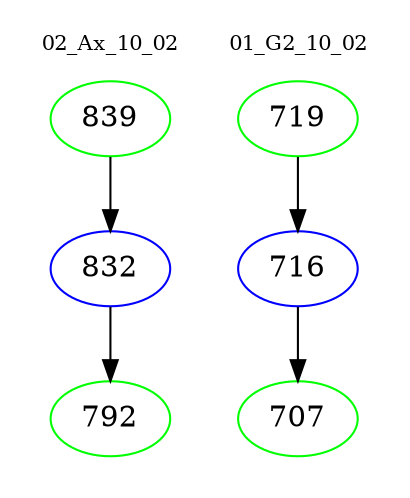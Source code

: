 digraph{
subgraph cluster_0 {
color = white
label = "02_Ax_10_02";
fontsize=10;
T0_839 [label="839", color="green"]
T0_839 -> T0_832 [color="black"]
T0_832 [label="832", color="blue"]
T0_832 -> T0_792 [color="black"]
T0_792 [label="792", color="green"]
}
subgraph cluster_1 {
color = white
label = "01_G2_10_02";
fontsize=10;
T1_719 [label="719", color="green"]
T1_719 -> T1_716 [color="black"]
T1_716 [label="716", color="blue"]
T1_716 -> T1_707 [color="black"]
T1_707 [label="707", color="green"]
}
}
